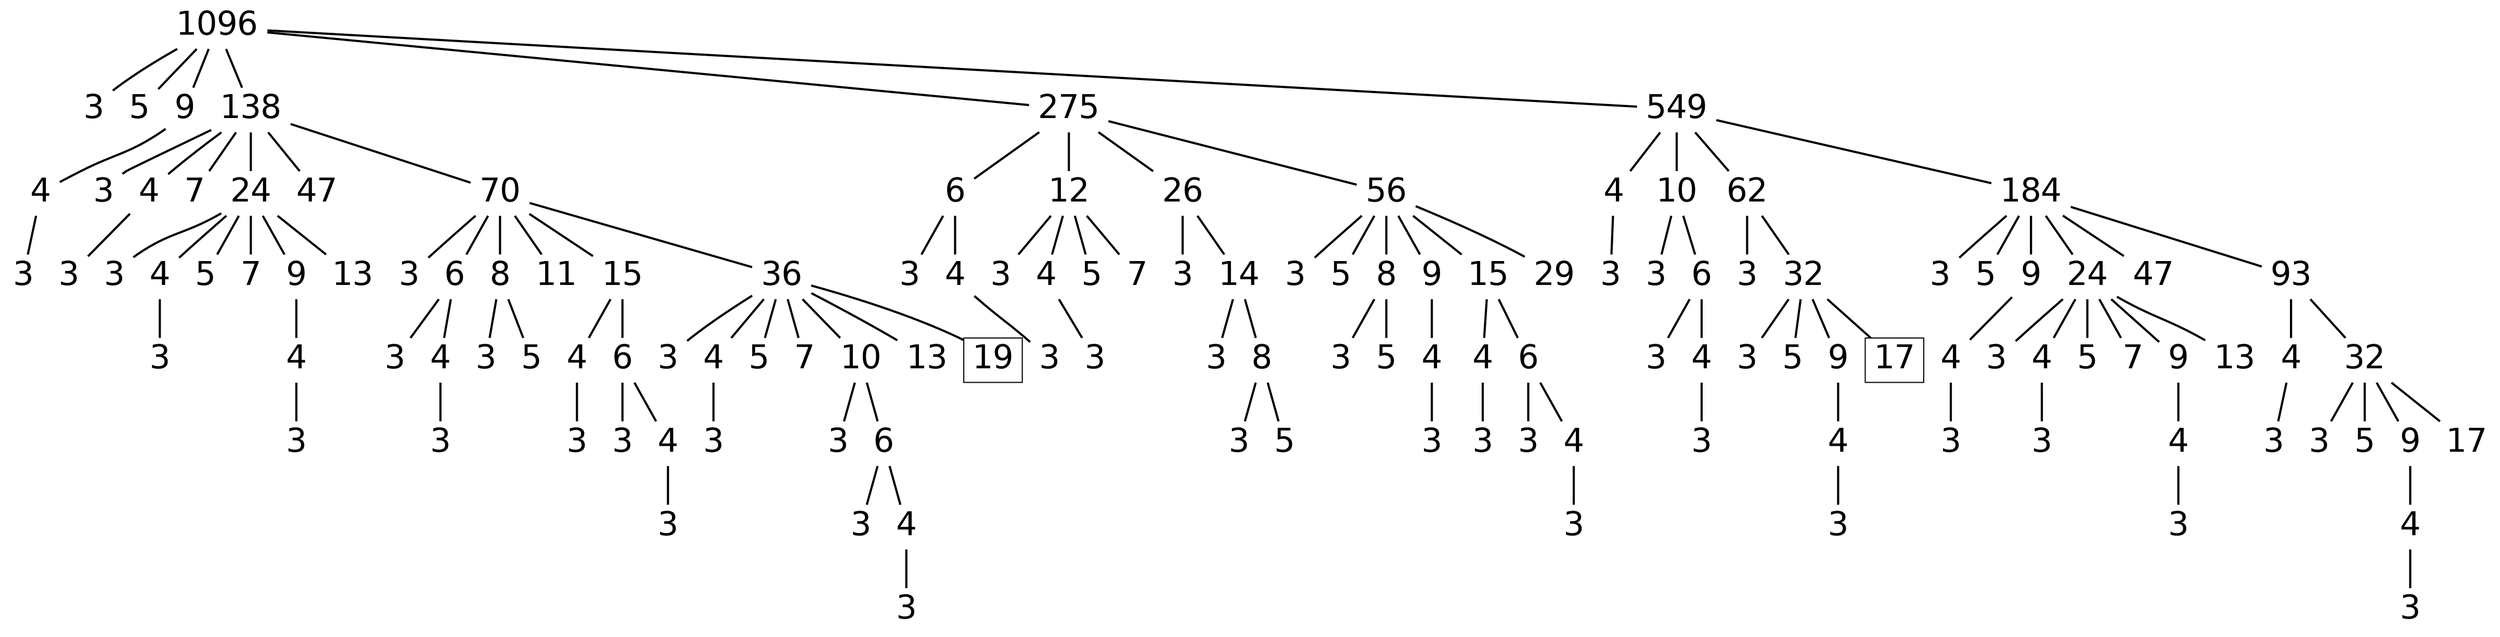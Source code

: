 digraph graph_name {
 graph[nodesep = 0.1];
 edge[dir=none, style=bold];
 node[ fontname = "Helvetica", shape = plaintext, width = 0.25, height = 0.25, fontsize=30];
s1096;
s1096_3;
s1096_5;
s1096_9;
s1096_9_4;
s1096_9_4_3;
s1096_138;
s1096_138_3;
s1096_138_4;
s1096_138_4_3;
s1096_138_7;
s1096_138_24;
s1096_138_24_3;
s1096_138_24_4;
s1096_138_24_4_3;
s1096_138_24_5;
s1096_138_24_7;
s1096_138_24_9;
s1096_138_24_9_4;
s1096_138_24_9_4_3;
s1096_138_24_13;
s1096_138_47;
s1096_138_70;
s1096_138_70_3;
s1096_138_70_6;
s1096_138_70_6_3;
s1096_138_70_6_4;
s1096_138_70_6_4_3;
s1096_138_70_8;
s1096_138_70_8_3;
s1096_138_70_8_5;
s1096_138_70_11;
s1096_138_70_15;
s1096_138_70_15_4;
s1096_138_70_15_4_3;
s1096_138_70_15_6;
s1096_138_70_15_6_3;
s1096_138_70_15_6_4;
s1096_138_70_15_6_4_3;
s1096_138_70_36;
s1096_138_70_36_3;
s1096_138_70_36_4;
s1096_138_70_36_4_3;
s1096_138_70_36_5;
s1096_138_70_36_7;
s1096_138_70_36_10;
s1096_138_70_36_10_3;
s1096_138_70_36_10_6;
s1096_138_70_36_10_6_3;
s1096_138_70_36_10_6_4;
s1096_138_70_36_10_6_4_3;
s1096_138_70_36_13;
s1096_138_70_36_19;
s1096_275;
s1096_275_6;
s1096_275_6_3;
s1096_275_6_4;
s1096_275_6_4_3;
s1096_275_12;
s1096_275_12_3;
s1096_275_12_4;
s1096_275_12_4_3;
s1096_275_12_5;
s1096_275_12_7;
s1096_275_26;
s1096_275_26_3;
s1096_275_26_14;
s1096_275_26_14_3;
s1096_275_26_14_8;
s1096_275_26_14_8_3;
s1096_275_26_14_8_5;
s1096_275_56;
s1096_275_56_3;
s1096_275_56_5;
s1096_275_56_8;
s1096_275_56_8_3;
s1096_275_56_8_5;
s1096_275_56_9;
s1096_275_56_9_4;
s1096_275_56_9_4_3;
s1096_275_56_15;
s1096_275_56_15_4;
s1096_275_56_15_4_3;
s1096_275_56_15_6;
s1096_275_56_15_6_3;
s1096_275_56_15_6_4;
s1096_275_56_15_6_4_3;
s1096_275_56_29;
s1096_549;
s1096_549_4;
s1096_549_4_3;
s1096_549_10;
s1096_549_10_3;
s1096_549_10_6;
s1096_549_10_6_3;
s1096_549_10_6_4;
s1096_549_10_6_4_3;
s1096_549_62;
s1096_549_62_3;
s1096_549_62_32;
s1096_549_62_32_3;
s1096_549_62_32_5;
s1096_549_62_32_9;
s1096_549_62_32_9_4;
s1096_549_62_32_9_4_3;
s1096_549_62_32_17;
s1096_549_184;
s1096_549_184_3;
s1096_549_184_5;
s1096_549_184_9;
s1096_549_184_9_4;
s1096_549_184_9_4_3;
s1096_549_184_24;
s1096_549_184_24_3;
s1096_549_184_24_4;
s1096_549_184_24_4_3;
s1096_549_184_24_5;
s1096_549_184_24_7;
s1096_549_184_24_9;
s1096_549_184_24_9_4;
s1096_549_184_24_9_4_3;
s1096_549_184_24_13;
s1096_549_184_47;
s1096_549_184_93;
s1096_549_184_93_4;
s1096_549_184_93_4_3;
s1096_549_184_93_32;
s1096_549_184_93_32_3;
s1096_549_184_93_32_5;
s1096_549_184_93_32_9;
s1096_549_184_93_32_9_4;
s1096_549_184_93_32_9_4_3;
s1096_549_184_93_32_17;
s1096[label="1096" ];
s1096->s1096_3;
s1096_3[label="3" ];
s1096->s1096_5;
s1096_5[label="5" ];
s1096->s1096_9;
s1096_9[label="9" ];
s1096_9->s1096_9_4;
s1096_9_4[label="4" ];
s1096_9_4->s1096_9_4_3;
s1096_9_4_3[label="3" ];
s1096->s1096_138;
s1096_138[label="138" ];
s1096_138->s1096_138_3;
s1096_138_3[label="3" ];
s1096_138->s1096_138_4;
s1096_138_4[label="4" ];
s1096_138_4->s1096_138_4_3;
s1096_138_4_3[label="3" ];
s1096_138->s1096_138_7;
s1096_138_7[label="7" ];
s1096_138->s1096_138_24;
s1096_138_24[label="24" ];
s1096_138_24->s1096_138_24_3;
s1096_138_24_3[label="3" ];
s1096_138_24->s1096_138_24_4;
s1096_138_24_4[label="4" ];
s1096_138_24_4->s1096_138_24_4_3;
s1096_138_24_4_3[label="3" ];
s1096_138_24->s1096_138_24_5;
s1096_138_24_5[label="5" ];
s1096_138_24->s1096_138_24_7;
s1096_138_24_7[label="7" ];
s1096_138_24->s1096_138_24_9;
s1096_138_24_9[label="9" ];
s1096_138_24_9->s1096_138_24_9_4;
s1096_138_24_9_4[label="4" ];
s1096_138_24_9_4->s1096_138_24_9_4_3;
s1096_138_24_9_4_3[label="3" ];
s1096_138_24->s1096_138_24_13;
s1096_138_24_13[label="13" ];
s1096_138->s1096_138_47;
s1096_138_47[label="47" ];
s1096_138->s1096_138_70;
s1096_138_70[label="70" ];
s1096_138_70->s1096_138_70_3;
s1096_138_70_3[label="3" ];
s1096_138_70->s1096_138_70_6;
s1096_138_70_6[label="6" ];
s1096_138_70_6->s1096_138_70_6_3;
s1096_138_70_6_3[label="3" ];
s1096_138_70_6->s1096_138_70_6_4;
s1096_138_70_6_4[label="4" ];
s1096_138_70_6_4->s1096_138_70_6_4_3;
s1096_138_70_6_4_3[label="3" ];
s1096_138_70->s1096_138_70_8;
s1096_138_70_8[label="8" ];
s1096_138_70_8->s1096_138_70_8_3;
s1096_138_70_8_3[label="3" ];
s1096_138_70_8->s1096_138_70_8_5;
s1096_138_70_8_5[label="5" ];
s1096_138_70->s1096_138_70_11;
s1096_138_70_11[label="11" ];
s1096_138_70->s1096_138_70_15;
s1096_138_70_15[label="15" ];
s1096_138_70_15->s1096_138_70_15_4;
s1096_138_70_15_4[label="4" ];
s1096_138_70_15_4->s1096_138_70_15_4_3;
s1096_138_70_15_4_3[label="3" ];
s1096_138_70_15->s1096_138_70_15_6;
s1096_138_70_15_6[label="6" ];
s1096_138_70_15_6->s1096_138_70_15_6_3;
s1096_138_70_15_6_3[label="3" ];
s1096_138_70_15_6->s1096_138_70_15_6_4;
s1096_138_70_15_6_4[label="4" ];
s1096_138_70_15_6_4->s1096_138_70_15_6_4_3;
s1096_138_70_15_6_4_3[label="3" ];
s1096_138_70->s1096_138_70_36;
s1096_138_70_36[label="36" ];
s1096_138_70_36->s1096_138_70_36_3;
s1096_138_70_36_3[label="3" ];
s1096_138_70_36->s1096_138_70_36_4;
s1096_138_70_36_4[label="4" ];
s1096_138_70_36_4->s1096_138_70_36_4_3;
s1096_138_70_36_4_3[label="3" ];
s1096_138_70_36->s1096_138_70_36_5;
s1096_138_70_36_5[label="5" ];
s1096_138_70_36->s1096_138_70_36_7;
s1096_138_70_36_7[label="7" ];
s1096_138_70_36->s1096_138_70_36_10;
s1096_138_70_36_10[label="10" ];
s1096_138_70_36_10->s1096_138_70_36_10_3;
s1096_138_70_36_10_3[label="3" ];
s1096_138_70_36_10->s1096_138_70_36_10_6;
s1096_138_70_36_10_6[label="6" ];
s1096_138_70_36_10_6->s1096_138_70_36_10_6_3;
s1096_138_70_36_10_6_3[label="3" ];
s1096_138_70_36_10_6->s1096_138_70_36_10_6_4;
s1096_138_70_36_10_6_4[label="4" ];
s1096_138_70_36_10_6_4->s1096_138_70_36_10_6_4_3;
s1096_138_70_36_10_6_4_3[label="3" ];
s1096_138_70_36->s1096_138_70_36_13;
s1096_138_70_36_13[label="13" ];
s1096_138_70_36->s1096_138_70_36_19;
s1096_138_70_36_19[label="19" ;shape=box];
s1096->s1096_275;
s1096_275[label="275" ];
s1096_275->s1096_275_6;
s1096_275_6[label="6" ];
s1096_275_6->s1096_275_6_3;
s1096_275_6_3[label="3" ];
s1096_275_6->s1096_275_6_4;
s1096_275_6_4[label="4" ];
s1096_275_6_4->s1096_275_6_4_3;
s1096_275_6_4_3[label="3" ];
s1096_275->s1096_275_12;
s1096_275_12[label="12" ];
s1096_275_12->s1096_275_12_3;
s1096_275_12_3[label="3" ];
s1096_275_12->s1096_275_12_4;
s1096_275_12_4[label="4" ];
s1096_275_12_4->s1096_275_12_4_3;
s1096_275_12_4_3[label="3" ];
s1096_275_12->s1096_275_12_5;
s1096_275_12_5[label="5" ];
s1096_275_12->s1096_275_12_7;
s1096_275_12_7[label="7" ];
s1096_275->s1096_275_26;
s1096_275_26[label="26" ];
s1096_275_26->s1096_275_26_3;
s1096_275_26_3[label="3" ];
s1096_275_26->s1096_275_26_14;
s1096_275_26_14[label="14" ];
s1096_275_26_14->s1096_275_26_14_3;
s1096_275_26_14_3[label="3" ];
s1096_275_26_14->s1096_275_26_14_8;
s1096_275_26_14_8[label="8" ];
s1096_275_26_14_8->s1096_275_26_14_8_3;
s1096_275_26_14_8_3[label="3" ];
s1096_275_26_14_8->s1096_275_26_14_8_5;
s1096_275_26_14_8_5[label="5" ];
s1096_275->s1096_275_56;
s1096_275_56[label="56" ];
s1096_275_56->s1096_275_56_3;
s1096_275_56_3[label="3" ];
s1096_275_56->s1096_275_56_5;
s1096_275_56_5[label="5" ];
s1096_275_56->s1096_275_56_8;
s1096_275_56_8[label="8" ];
s1096_275_56_8->s1096_275_56_8_3;
s1096_275_56_8_3[label="3" ];
s1096_275_56_8->s1096_275_56_8_5;
s1096_275_56_8_5[label="5" ];
s1096_275_56->s1096_275_56_9;
s1096_275_56_9[label="9" ];
s1096_275_56_9->s1096_275_56_9_4;
s1096_275_56_9_4[label="4" ];
s1096_275_56_9_4->s1096_275_56_9_4_3;
s1096_275_56_9_4_3[label="3" ];
s1096_275_56->s1096_275_56_15;
s1096_275_56_15[label="15" ];
s1096_275_56_15->s1096_275_56_15_4;
s1096_275_56_15_4[label="4" ];
s1096_275_56_15_4->s1096_275_56_15_4_3;
s1096_275_56_15_4_3[label="3" ];
s1096_275_56_15->s1096_275_56_15_6;
s1096_275_56_15_6[label="6" ];
s1096_275_56_15_6->s1096_275_56_15_6_3;
s1096_275_56_15_6_3[label="3" ];
s1096_275_56_15_6->s1096_275_56_15_6_4;
s1096_275_56_15_6_4[label="4" ];
s1096_275_56_15_6_4->s1096_275_56_15_6_4_3;
s1096_275_56_15_6_4_3[label="3" ];
s1096_275_56->s1096_275_56_29;
s1096_275_56_29[label="29" ];
s1096->s1096_549;
s1096_549[label="549" ];
s1096_549->s1096_549_4;
s1096_549_4[label="4" ];
s1096_549_4->s1096_549_4_3;
s1096_549_4_3[label="3" ];
s1096_549->s1096_549_10;
s1096_549_10[label="10" ];
s1096_549_10->s1096_549_10_3;
s1096_549_10_3[label="3" ];
s1096_549_10->s1096_549_10_6;
s1096_549_10_6[label="6" ];
s1096_549_10_6->s1096_549_10_6_3;
s1096_549_10_6_3[label="3" ];
s1096_549_10_6->s1096_549_10_6_4;
s1096_549_10_6_4[label="4" ];
s1096_549_10_6_4->s1096_549_10_6_4_3;
s1096_549_10_6_4_3[label="3" ];
s1096_549->s1096_549_62;
s1096_549_62[label="62" ];
s1096_549_62->s1096_549_62_3;
s1096_549_62_3[label="3" ];
s1096_549_62->s1096_549_62_32;
s1096_549_62_32[label="32" ];
s1096_549_62_32->s1096_549_62_32_3;
s1096_549_62_32_3[label="3" ];
s1096_549_62_32->s1096_549_62_32_5;
s1096_549_62_32_5[label="5" ];
s1096_549_62_32->s1096_549_62_32_9;
s1096_549_62_32_9[label="9" ];
s1096_549_62_32_9->s1096_549_62_32_9_4;
s1096_549_62_32_9_4[label="4" ];
s1096_549_62_32_9_4->s1096_549_62_32_9_4_3;
s1096_549_62_32_9_4_3[label="3" ];
s1096_549_62_32->s1096_549_62_32_17;
s1096_549_62_32_17[label="17" ;shape=box];
s1096_549->s1096_549_184;
s1096_549_184[label="184" ];
s1096_549_184->s1096_549_184_3;
s1096_549_184_3[label="3" ];
s1096_549_184->s1096_549_184_5;
s1096_549_184_5[label="5" ];
s1096_549_184->s1096_549_184_9;
s1096_549_184_9[label="9" ];
s1096_549_184_9->s1096_549_184_9_4;
s1096_549_184_9_4[label="4" ];
s1096_549_184_9_4->s1096_549_184_9_4_3;
s1096_549_184_9_4_3[label="3" ];
s1096_549_184->s1096_549_184_24;
s1096_549_184_24[label="24" ];
s1096_549_184_24->s1096_549_184_24_3;
s1096_549_184_24_3[label="3" ];
s1096_549_184_24->s1096_549_184_24_4;
s1096_549_184_24_4[label="4" ];
s1096_549_184_24_4->s1096_549_184_24_4_3;
s1096_549_184_24_4_3[label="3" ];
s1096_549_184_24->s1096_549_184_24_5;
s1096_549_184_24_5[label="5" ];
s1096_549_184_24->s1096_549_184_24_7;
s1096_549_184_24_7[label="7" ];
s1096_549_184_24->s1096_549_184_24_9;
s1096_549_184_24_9[label="9" ];
s1096_549_184_24_9->s1096_549_184_24_9_4;
s1096_549_184_24_9_4[label="4" ];
s1096_549_184_24_9_4->s1096_549_184_24_9_4_3;
s1096_549_184_24_9_4_3[label="3" ];
s1096_549_184_24->s1096_549_184_24_13;
s1096_549_184_24_13[label="13" ];
s1096_549_184->s1096_549_184_47;
s1096_549_184_47[label="47" ];
s1096_549_184->s1096_549_184_93;
s1096_549_184_93[label="93" ];
s1096_549_184_93->s1096_549_184_93_4;
s1096_549_184_93_4[label="4" ];
s1096_549_184_93_4->s1096_549_184_93_4_3;
s1096_549_184_93_4_3[label="3" ];
s1096_549_184_93->s1096_549_184_93_32;
s1096_549_184_93_32[label="32" ];
s1096_549_184_93_32->s1096_549_184_93_32_3;
s1096_549_184_93_32_3[label="3" ];
s1096_549_184_93_32->s1096_549_184_93_32_5;
s1096_549_184_93_32_5[label="5" ];
s1096_549_184_93_32->s1096_549_184_93_32_9;
s1096_549_184_93_32_9[label="9" ];
s1096_549_184_93_32_9->s1096_549_184_93_32_9_4;
s1096_549_184_93_32_9_4[label="4" ];
s1096_549_184_93_32_9_4->s1096_549_184_93_32_9_4_3;
s1096_549_184_93_32_9_4_3[label="3" ];
s1096_549_184_93_32->s1096_549_184_93_32_17;
s1096_549_184_93_32_17[label="17" ];
}
